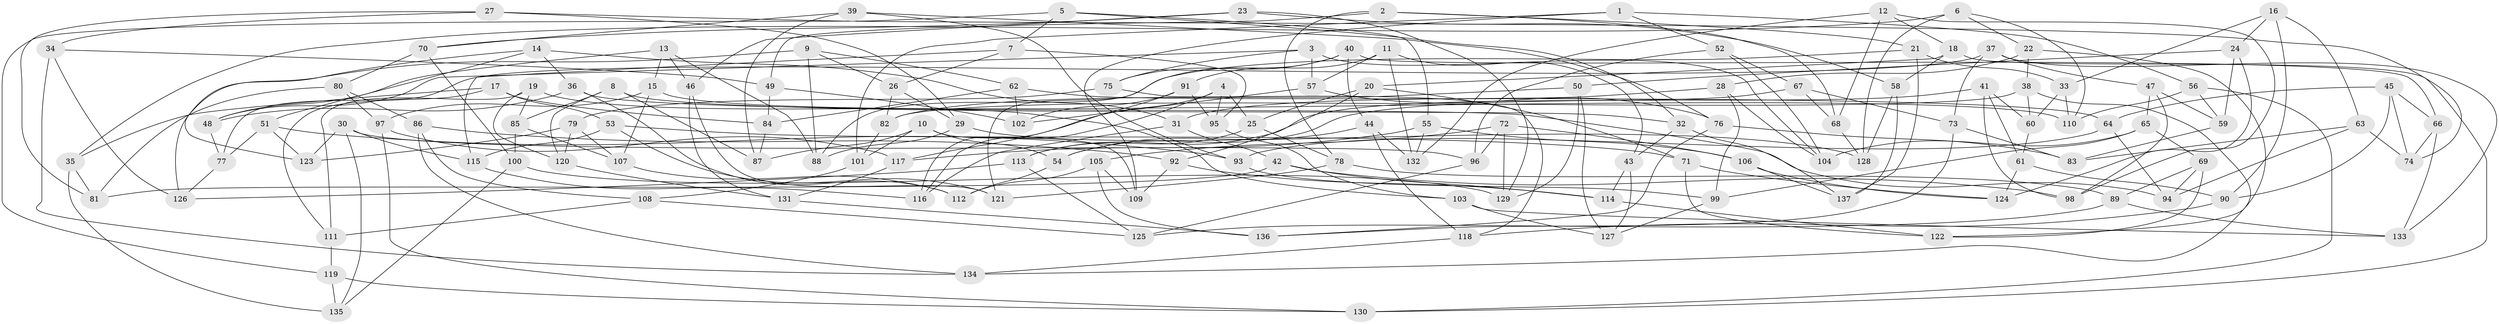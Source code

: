 // coarse degree distribution, {6: 0.6341463414634146, 4: 0.3170731707317073, 5: 0.036585365853658534, 3: 0.012195121951219513}
// Generated by graph-tools (version 1.1) at 2025/42/03/06/25 10:42:18]
// undirected, 137 vertices, 274 edges
graph export_dot {
graph [start="1"]
  node [color=gray90,style=filled];
  1;
  2;
  3;
  4;
  5;
  6;
  7;
  8;
  9;
  10;
  11;
  12;
  13;
  14;
  15;
  16;
  17;
  18;
  19;
  20;
  21;
  22;
  23;
  24;
  25;
  26;
  27;
  28;
  29;
  30;
  31;
  32;
  33;
  34;
  35;
  36;
  37;
  38;
  39;
  40;
  41;
  42;
  43;
  44;
  45;
  46;
  47;
  48;
  49;
  50;
  51;
  52;
  53;
  54;
  55;
  56;
  57;
  58;
  59;
  60;
  61;
  62;
  63;
  64;
  65;
  66;
  67;
  68;
  69;
  70;
  71;
  72;
  73;
  74;
  75;
  76;
  77;
  78;
  79;
  80;
  81;
  82;
  83;
  84;
  85;
  86;
  87;
  88;
  89;
  90;
  91;
  92;
  93;
  94;
  95;
  96;
  97;
  98;
  99;
  100;
  101;
  102;
  103;
  104;
  105;
  106;
  107;
  108;
  109;
  110;
  111;
  112;
  113;
  114;
  115;
  116;
  117;
  118;
  119;
  120;
  121;
  122;
  123;
  124;
  125;
  126;
  127;
  128;
  129;
  130;
  131;
  132;
  133;
  134;
  135;
  136;
  137;
  1 -- 52;
  1 -- 109;
  1 -- 101;
  1 -- 56;
  2 -- 49;
  2 -- 78;
  2 -- 68;
  2 -- 21;
  3 -- 57;
  3 -- 48;
  3 -- 104;
  3 -- 75;
  4 -- 116;
  4 -- 117;
  4 -- 25;
  4 -- 95;
  5 -- 32;
  5 -- 55;
  5 -- 119;
  5 -- 7;
  6 -- 128;
  6 -- 110;
  6 -- 35;
  6 -- 22;
  7 -- 26;
  7 -- 115;
  7 -- 95;
  8 -- 87;
  8 -- 32;
  8 -- 120;
  8 -- 85;
  9 -- 26;
  9 -- 126;
  9 -- 88;
  9 -- 62;
  10 -- 101;
  10 -- 87;
  10 -- 109;
  10 -- 54;
  11 -- 57;
  11 -- 43;
  11 -- 91;
  11 -- 132;
  12 -- 98;
  12 -- 132;
  12 -- 18;
  12 -- 68;
  13 -- 46;
  13 -- 15;
  13 -- 48;
  13 -- 88;
  14 -- 51;
  14 -- 123;
  14 -- 31;
  14 -- 36;
  15 -- 110;
  15 -- 97;
  15 -- 107;
  16 -- 90;
  16 -- 63;
  16 -- 33;
  16 -- 24;
  17 -- 53;
  17 -- 35;
  17 -- 84;
  17 -- 111;
  18 -- 130;
  18 -- 20;
  18 -- 58;
  19 -- 85;
  19 -- 120;
  19 -- 111;
  19 -- 103;
  20 -- 71;
  20 -- 25;
  20 -- 92;
  21 -- 88;
  21 -- 33;
  21 -- 137;
  22 -- 122;
  22 -- 38;
  22 -- 28;
  23 -- 46;
  23 -- 70;
  23 -- 58;
  23 -- 129;
  24 -- 50;
  24 -- 124;
  24 -- 59;
  25 -- 113;
  25 -- 78;
  26 -- 29;
  26 -- 82;
  27 -- 81;
  27 -- 34;
  27 -- 74;
  27 -- 29;
  28 -- 104;
  28 -- 31;
  28 -- 99;
  29 -- 88;
  29 -- 128;
  30 -- 96;
  30 -- 123;
  30 -- 135;
  30 -- 115;
  31 -- 42;
  31 -- 116;
  32 -- 137;
  32 -- 43;
  33 -- 60;
  33 -- 110;
  34 -- 49;
  34 -- 126;
  34 -- 134;
  35 -- 135;
  35 -- 81;
  36 -- 112;
  36 -- 48;
  36 -- 94;
  37 -- 73;
  37 -- 77;
  37 -- 133;
  37 -- 47;
  38 -- 82;
  38 -- 60;
  38 -- 134;
  39 -- 76;
  39 -- 87;
  39 -- 70;
  39 -- 93;
  40 -- 75;
  40 -- 44;
  40 -- 66;
  40 -- 121;
  41 -- 98;
  41 -- 60;
  41 -- 54;
  41 -- 61;
  42 -- 114;
  42 -- 98;
  42 -- 81;
  43 -- 114;
  43 -- 127;
  44 -- 118;
  44 -- 132;
  44 -- 54;
  45 -- 64;
  45 -- 66;
  45 -- 90;
  45 -- 74;
  46 -- 131;
  46 -- 121;
  47 -- 65;
  47 -- 59;
  47 -- 98;
  48 -- 77;
  49 -- 102;
  49 -- 84;
  50 -- 82;
  50 -- 129;
  50 -- 127;
  51 -- 77;
  51 -- 93;
  51 -- 123;
  52 -- 96;
  52 -- 104;
  52 -- 67;
  53 -- 115;
  53 -- 71;
  53 -- 121;
  54 -- 112;
  55 -- 132;
  55 -- 106;
  55 -- 117;
  56 -- 130;
  56 -- 59;
  56 -- 110;
  57 -- 76;
  57 -- 102;
  58 -- 137;
  58 -- 128;
  59 -- 83;
  60 -- 61;
  61 -- 124;
  61 -- 90;
  62 -- 84;
  62 -- 64;
  62 -- 102;
  63 -- 83;
  63 -- 94;
  63 -- 74;
  64 -- 93;
  64 -- 94;
  65 -- 99;
  65 -- 104;
  65 -- 69;
  66 -- 74;
  66 -- 133;
  67 -- 73;
  67 -- 113;
  67 -- 68;
  68 -- 128;
  69 -- 89;
  69 -- 122;
  69 -- 94;
  70 -- 80;
  70 -- 100;
  71 -- 122;
  71 -- 124;
  72 -- 105;
  72 -- 106;
  72 -- 96;
  72 -- 129;
  73 -- 83;
  73 -- 136;
  75 -- 118;
  75 -- 79;
  76 -- 83;
  76 -- 136;
  77 -- 126;
  78 -- 121;
  78 -- 89;
  79 -- 107;
  79 -- 123;
  79 -- 120;
  80 -- 97;
  80 -- 81;
  80 -- 86;
  82 -- 101;
  84 -- 87;
  85 -- 100;
  85 -- 107;
  86 -- 134;
  86 -- 92;
  86 -- 108;
  89 -- 133;
  89 -- 125;
  90 -- 118;
  91 -- 102;
  91 -- 116;
  91 -- 95;
  92 -- 109;
  92 -- 114;
  93 -- 99;
  95 -- 103;
  96 -- 125;
  97 -- 117;
  97 -- 130;
  99 -- 127;
  100 -- 135;
  100 -- 129;
  101 -- 108;
  103 -- 127;
  103 -- 133;
  105 -- 112;
  105 -- 109;
  105 -- 136;
  106 -- 124;
  106 -- 137;
  107 -- 112;
  108 -- 125;
  108 -- 111;
  111 -- 119;
  113 -- 126;
  113 -- 125;
  114 -- 122;
  115 -- 116;
  117 -- 131;
  118 -- 134;
  119 -- 135;
  119 -- 130;
  120 -- 131;
  131 -- 136;
}
